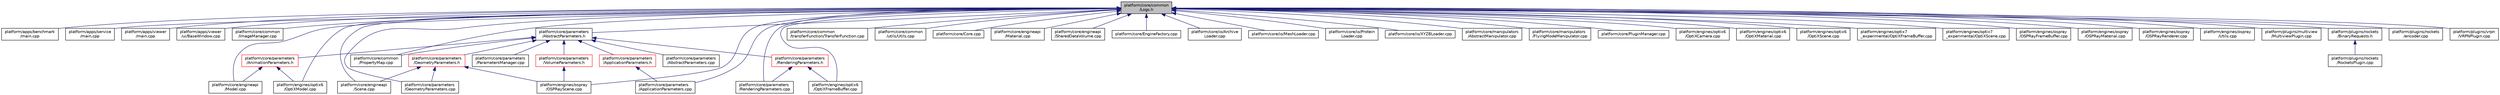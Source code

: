 digraph "platform/core/common/Logs.h"
{
 // LATEX_PDF_SIZE
  edge [fontname="Helvetica",fontsize="10",labelfontname="Helvetica",labelfontsize="10"];
  node [fontname="Helvetica",fontsize="10",shape=record];
  Node1 [label="platform/core/common\l/Logs.h",height=0.2,width=0.4,color="black", fillcolor="grey75", style="filled", fontcolor="black",tooltip=" "];
  Node1 -> Node2 [dir="back",color="midnightblue",fontsize="10",style="solid",fontname="Helvetica"];
  Node2 [label="platform/apps/benchmark\l/main.cpp",height=0.2,width=0.4,color="black", fillcolor="white", style="filled",URL="$d6/d12/benchmark_2main_8cpp.html",tooltip=" "];
  Node1 -> Node3 [dir="back",color="midnightblue",fontsize="10",style="solid",fontname="Helvetica"];
  Node3 [label="platform/apps/service\l/main.cpp",height=0.2,width=0.4,color="black", fillcolor="white", style="filled",URL="$d9/d1c/service_2main_8cpp.html",tooltip=" "];
  Node1 -> Node4 [dir="back",color="midnightblue",fontsize="10",style="solid",fontname="Helvetica"];
  Node4 [label="platform/apps/viewer\l/main.cpp",height=0.2,width=0.4,color="black", fillcolor="white", style="filled",URL="$d8/dc7/viewer_2main_8cpp.html",tooltip=" "];
  Node1 -> Node5 [dir="back",color="midnightblue",fontsize="10",style="solid",fontname="Helvetica"];
  Node5 [label="platform/apps/viewer\l/ui/BaseWindow.cpp",height=0.2,width=0.4,color="black", fillcolor="white", style="filled",URL="$de/d43/BaseWindow_8cpp.html",tooltip=" "];
  Node1 -> Node6 [dir="back",color="midnightblue",fontsize="10",style="solid",fontname="Helvetica"];
  Node6 [label="platform/core/common\l/ImageManager.cpp",height=0.2,width=0.4,color="black", fillcolor="white", style="filled",URL="$de/dbd/ImageManager_8cpp.html",tooltip=" "];
  Node1 -> Node7 [dir="back",color="midnightblue",fontsize="10",style="solid",fontname="Helvetica"];
  Node7 [label="platform/core/common\l/PropertyMap.cpp",height=0.2,width=0.4,color="black", fillcolor="white", style="filled",URL="$d0/d72/PropertyMap_8cpp.html",tooltip=" "];
  Node1 -> Node8 [dir="back",color="midnightblue",fontsize="10",style="solid",fontname="Helvetica"];
  Node8 [label="platform/core/common\l/transferFunction/TransferFunction.cpp",height=0.2,width=0.4,color="black", fillcolor="white", style="filled",URL="$d3/d24/TransferFunction_8cpp.html",tooltip=" "];
  Node1 -> Node9 [dir="back",color="midnightblue",fontsize="10",style="solid",fontname="Helvetica"];
  Node9 [label="platform/core/common\l/utils/Utils.cpp",height=0.2,width=0.4,color="black", fillcolor="white", style="filled",URL="$d6/d98/platform_2core_2common_2utils_2Utils_8cpp.html",tooltip=" "];
  Node1 -> Node10 [dir="back",color="midnightblue",fontsize="10",style="solid",fontname="Helvetica"];
  Node10 [label="platform/core/Core.cpp",height=0.2,width=0.4,color="black", fillcolor="white", style="filled",URL="$d6/d27/Core_8cpp.html",tooltip=" "];
  Node1 -> Node11 [dir="back",color="midnightblue",fontsize="10",style="solid",fontname="Helvetica"];
  Node11 [label="platform/core/engineapi\l/Material.cpp",height=0.2,width=0.4,color="black", fillcolor="white", style="filled",URL="$d4/d0f/Material_8cpp.html",tooltip=" "];
  Node1 -> Node12 [dir="back",color="midnightblue",fontsize="10",style="solid",fontname="Helvetica"];
  Node12 [label="platform/core/engineapi\l/Model.cpp",height=0.2,width=0.4,color="black", fillcolor="white", style="filled",URL="$dd/d2e/Model_8cpp.html",tooltip=" "];
  Node1 -> Node13 [dir="back",color="midnightblue",fontsize="10",style="solid",fontname="Helvetica"];
  Node13 [label="platform/core/engineapi\l/Scene.cpp",height=0.2,width=0.4,color="black", fillcolor="white", style="filled",URL="$de/d15/Scene_8cpp.html",tooltip=" "];
  Node1 -> Node14 [dir="back",color="midnightblue",fontsize="10",style="solid",fontname="Helvetica"];
  Node14 [label="platform/core/engineapi\l/SharedDataVolume.cpp",height=0.2,width=0.4,color="black", fillcolor="white", style="filled",URL="$d1/d3c/SharedDataVolume_8cpp.html",tooltip=" "];
  Node1 -> Node15 [dir="back",color="midnightblue",fontsize="10",style="solid",fontname="Helvetica"];
  Node15 [label="platform/core/EngineFactory.cpp",height=0.2,width=0.4,color="black", fillcolor="white", style="filled",URL="$d2/dd6/EngineFactory_8cpp.html",tooltip=" "];
  Node1 -> Node16 [dir="back",color="midnightblue",fontsize="10",style="solid",fontname="Helvetica"];
  Node16 [label="platform/core/io/Archive\lLoader.cpp",height=0.2,width=0.4,color="black", fillcolor="white", style="filled",URL="$d6/da5/ArchiveLoader_8cpp.html",tooltip=" "];
  Node1 -> Node17 [dir="back",color="midnightblue",fontsize="10",style="solid",fontname="Helvetica"];
  Node17 [label="platform/core/io/MeshLoader.cpp",height=0.2,width=0.4,color="black", fillcolor="white", style="filled",URL="$d2/d87/MeshLoader_8cpp.html",tooltip=" "];
  Node1 -> Node18 [dir="back",color="midnightblue",fontsize="10",style="solid",fontname="Helvetica"];
  Node18 [label="platform/core/io/Protein\lLoader.cpp",height=0.2,width=0.4,color="black", fillcolor="white", style="filled",URL="$db/d01/ProteinLoader_8cpp.html",tooltip=" "];
  Node1 -> Node19 [dir="back",color="midnightblue",fontsize="10",style="solid",fontname="Helvetica"];
  Node19 [label="platform/core/io/XYZBLoader.cpp",height=0.2,width=0.4,color="black", fillcolor="white", style="filled",URL="$d7/d8e/XYZBLoader_8cpp.html",tooltip=" "];
  Node1 -> Node20 [dir="back",color="midnightblue",fontsize="10",style="solid",fontname="Helvetica"];
  Node20 [label="platform/core/manipulators\l/AbstractManipulator.cpp",height=0.2,width=0.4,color="black", fillcolor="white", style="filled",URL="$d2/d5a/AbstractManipulator_8cpp.html",tooltip=" "];
  Node1 -> Node21 [dir="back",color="midnightblue",fontsize="10",style="solid",fontname="Helvetica"];
  Node21 [label="platform/core/manipulators\l/FlyingModeManipulator.cpp",height=0.2,width=0.4,color="black", fillcolor="white", style="filled",URL="$d8/d27/FlyingModeManipulator_8cpp.html",tooltip=" "];
  Node1 -> Node22 [dir="back",color="midnightblue",fontsize="10",style="solid",fontname="Helvetica"];
  Node22 [label="platform/core/parameters\l/AbstractParameters.h",height=0.2,width=0.4,color="black", fillcolor="white", style="filled",URL="$d6/d75/AbstractParameters_8h.html",tooltip=" "];
  Node22 -> Node7 [dir="back",color="midnightblue",fontsize="10",style="solid",fontname="Helvetica"];
  Node22 -> Node23 [dir="back",color="midnightblue",fontsize="10",style="solid",fontname="Helvetica"];
  Node23 [label="platform/core/parameters\l/AbstractParameters.cpp",height=0.2,width=0.4,color="black", fillcolor="white", style="filled",URL="$d8/da9/AbstractParameters_8cpp.html",tooltip=" "];
  Node22 -> Node24 [dir="back",color="midnightblue",fontsize="10",style="solid",fontname="Helvetica"];
  Node24 [label="platform/core/parameters\l/AnimationParameters.h",height=0.2,width=0.4,color="red", fillcolor="white", style="filled",URL="$d5/d60/AnimationParameters_8h.html",tooltip=" "];
  Node24 -> Node12 [dir="back",color="midnightblue",fontsize="10",style="solid",fontname="Helvetica"];
  Node24 -> Node61 [dir="back",color="midnightblue",fontsize="10",style="solid",fontname="Helvetica"];
  Node61 [label="platform/engines/optix6\l/OptiXModel.cpp",height=0.2,width=0.4,color="black", fillcolor="white", style="filled",URL="$d7/de6/optix6_2OptiXModel_8cpp.html",tooltip=" "];
  Node22 -> Node66 [dir="back",color="midnightblue",fontsize="10",style="solid",fontname="Helvetica"];
  Node66 [label="platform/core/parameters\l/ApplicationParameters.h",height=0.2,width=0.4,color="red", fillcolor="white", style="filled",URL="$d6/d4c/ApplicationParameters_8h.html",tooltip=" "];
  Node66 -> Node45 [dir="back",color="midnightblue",fontsize="10",style="solid",fontname="Helvetica"];
  Node45 [label="platform/core/parameters\l/ApplicationParameters.cpp",height=0.2,width=0.4,color="black", fillcolor="white", style="filled",URL="$d7/d87/ApplicationParameters_8cpp.html",tooltip=" "];
  Node22 -> Node68 [dir="back",color="midnightblue",fontsize="10",style="solid",fontname="Helvetica"];
  Node68 [label="platform/core/parameters\l/GeometryParameters.h",height=0.2,width=0.4,color="red", fillcolor="white", style="filled",URL="$db/db5/GeometryParameters_8h.html",tooltip=" "];
  Node68 -> Node13 [dir="back",color="midnightblue",fontsize="10",style="solid",fontname="Helvetica"];
  Node68 -> Node71 [dir="back",color="midnightblue",fontsize="10",style="solid",fontname="Helvetica"];
  Node71 [label="platform/core/parameters\l/GeometryParameters.cpp",height=0.2,width=0.4,color="black", fillcolor="white", style="filled",URL="$d6/dd3/GeometryParameters_8cpp.html",tooltip=" "];
  Node68 -> Node72 [dir="back",color="midnightblue",fontsize="10",style="solid",fontname="Helvetica"];
  Node72 [label="platform/engines/ospray\l/OSPRayScene.cpp",height=0.2,width=0.4,color="black", fillcolor="white", style="filled",URL="$d5/dde/OSPRayScene_8cpp.html",tooltip=" "];
  Node22 -> Node46 [dir="back",color="midnightblue",fontsize="10",style="solid",fontname="Helvetica"];
  Node46 [label="platform/core/parameters\l/ParametersManager.cpp",height=0.2,width=0.4,color="black", fillcolor="white", style="filled",URL="$d9/d3e/ParametersManager_8cpp.html",tooltip=" "];
  Node22 -> Node86 [dir="back",color="midnightblue",fontsize="10",style="solid",fontname="Helvetica"];
  Node86 [label="platform/core/parameters\l/RenderingParameters.h",height=0.2,width=0.4,color="red", fillcolor="white", style="filled",URL="$d3/d48/RenderingParameters_8h.html",tooltip=" "];
  Node86 -> Node87 [dir="back",color="midnightblue",fontsize="10",style="solid",fontname="Helvetica"];
  Node87 [label="platform/core/parameters\l/RenderingParameters.cpp",height=0.2,width=0.4,color="black", fillcolor="white", style="filled",URL="$d3/db9/RenderingParameters_8cpp.html",tooltip=" "];
  Node86 -> Node88 [dir="back",color="midnightblue",fontsize="10",style="solid",fontname="Helvetica"];
  Node88 [label="platform/engines/optix6\l/OptiXFrameBuffer.cpp",height=0.2,width=0.4,color="black", fillcolor="white", style="filled",URL="$db/def/optix6_2OptiXFrameBuffer_8cpp.html",tooltip=" "];
  Node22 -> Node89 [dir="back",color="midnightblue",fontsize="10",style="solid",fontname="Helvetica"];
  Node89 [label="platform/core/parameters\l/VolumeParameters.h",height=0.2,width=0.4,color="red", fillcolor="white", style="filled",URL="$de/d1b/VolumeParameters_8h.html",tooltip=" "];
  Node89 -> Node72 [dir="back",color="midnightblue",fontsize="10",style="solid",fontname="Helvetica"];
  Node1 -> Node45 [dir="back",color="midnightblue",fontsize="10",style="solid",fontname="Helvetica"];
  Node1 -> Node71 [dir="back",color="midnightblue",fontsize="10",style="solid",fontname="Helvetica"];
  Node1 -> Node87 [dir="back",color="midnightblue",fontsize="10",style="solid",fontname="Helvetica"];
  Node1 -> Node47 [dir="back",color="midnightblue",fontsize="10",style="solid",fontname="Helvetica"];
  Node47 [label="platform/core/PluginManager.cpp",height=0.2,width=0.4,color="black", fillcolor="white", style="filled",URL="$da/dc5/PluginManager_8cpp.html",tooltip=" "];
  Node1 -> Node93 [dir="back",color="midnightblue",fontsize="10",style="solid",fontname="Helvetica"];
  Node93 [label="platform/engines/optix6\l/OptiXCamera.cpp",height=0.2,width=0.4,color="black", fillcolor="white", style="filled",URL="$da/db8/optix6_2OptiXCamera_8cpp.html",tooltip=" "];
  Node1 -> Node88 [dir="back",color="midnightblue",fontsize="10",style="solid",fontname="Helvetica"];
  Node1 -> Node94 [dir="back",color="midnightblue",fontsize="10",style="solid",fontname="Helvetica"];
  Node94 [label="platform/engines/optix6\l/OptiXMaterial.cpp",height=0.2,width=0.4,color="black", fillcolor="white", style="filled",URL="$da/df7/optix6_2OptiXMaterial_8cpp.html",tooltip=" "];
  Node1 -> Node61 [dir="back",color="midnightblue",fontsize="10",style="solid",fontname="Helvetica"];
  Node1 -> Node48 [dir="back",color="midnightblue",fontsize="10",style="solid",fontname="Helvetica"];
  Node48 [label="platform/engines/optix6\l/OptiXScene.cpp",height=0.2,width=0.4,color="black", fillcolor="white", style="filled",URL="$d9/d63/optix6_2OptiXScene_8cpp.html",tooltip=" "];
  Node1 -> Node95 [dir="back",color="midnightblue",fontsize="10",style="solid",fontname="Helvetica"];
  Node95 [label="platform/engines/optix7\l_experimental/OptiXFrameBuffer.cpp",height=0.2,width=0.4,color="black", fillcolor="white", style="filled",URL="$d7/de4/optix7__experimental_2OptiXFrameBuffer_8cpp.html",tooltip=" "];
  Node1 -> Node49 [dir="back",color="midnightblue",fontsize="10",style="solid",fontname="Helvetica"];
  Node49 [label="platform/engines/optix7\l_experimental/OptiXScene.cpp",height=0.2,width=0.4,color="black", fillcolor="white", style="filled",URL="$dd/d20/optix7__experimental_2OptiXScene_8cpp.html",tooltip=" "];
  Node1 -> Node96 [dir="back",color="midnightblue",fontsize="10",style="solid",fontname="Helvetica"];
  Node96 [label="platform/engines/ospray\l/OSPRayFrameBuffer.cpp",height=0.2,width=0.4,color="black", fillcolor="white", style="filled",URL="$dc/daf/OSPRayFrameBuffer_8cpp.html",tooltip=" "];
  Node1 -> Node97 [dir="back",color="midnightblue",fontsize="10",style="solid",fontname="Helvetica"];
  Node97 [label="platform/engines/ospray\l/OSPRayMaterial.cpp",height=0.2,width=0.4,color="black", fillcolor="white", style="filled",URL="$d6/d9d/OSPRayMaterial_8cpp.html",tooltip=" "];
  Node1 -> Node36 [dir="back",color="midnightblue",fontsize="10",style="solid",fontname="Helvetica"];
  Node36 [label="platform/engines/ospray\l/OSPRayRenderer.cpp",height=0.2,width=0.4,color="black", fillcolor="white", style="filled",URL="$d4/dec/OSPRayRenderer_8cpp.html",tooltip=" "];
  Node1 -> Node72 [dir="back",color="midnightblue",fontsize="10",style="solid",fontname="Helvetica"];
  Node1 -> Node98 [dir="back",color="midnightblue",fontsize="10",style="solid",fontname="Helvetica"];
  Node98 [label="platform/engines/ospray\l/Utils.cpp",height=0.2,width=0.4,color="black", fillcolor="white", style="filled",URL="$dc/d1b/platform_2engines_2ospray_2Utils_8cpp.html",tooltip=" "];
  Node1 -> Node51 [dir="back",color="midnightblue",fontsize="10",style="solid",fontname="Helvetica"];
  Node51 [label="platform/plugins/multiview\l/MultiviewPlugin.cpp",height=0.2,width=0.4,color="black", fillcolor="white", style="filled",URL="$d3/d8d/MultiviewPlugin_8cpp.html",tooltip=" "];
  Node1 -> Node99 [dir="back",color="midnightblue",fontsize="10",style="solid",fontname="Helvetica"];
  Node99 [label="platform/plugins/rockets\l/BinaryRequests.h",height=0.2,width=0.4,color="black", fillcolor="white", style="filled",URL="$d1/d8e/BinaryRequests_8h.html",tooltip=" "];
  Node99 -> Node39 [dir="back",color="midnightblue",fontsize="10",style="solid",fontname="Helvetica"];
  Node39 [label="platform/plugins/rockets\l/RocketsPlugin.cpp",height=0.2,width=0.4,color="black", fillcolor="white", style="filled",URL="$d8/dc1/RocketsPlugin_8cpp.html",tooltip=" "];
  Node1 -> Node100 [dir="back",color="midnightblue",fontsize="10",style="solid",fontname="Helvetica"];
  Node100 [label="platform/plugins/rockets\l/encoder.cpp",height=0.2,width=0.4,color="black", fillcolor="white", style="filled",URL="$db/dbc/encoder_8cpp.html",tooltip=" "];
  Node1 -> Node101 [dir="back",color="midnightblue",fontsize="10",style="solid",fontname="Helvetica"];
  Node101 [label="platform/plugins/vrpn\l/VRPNPlugin.cpp",height=0.2,width=0.4,color="black", fillcolor="white", style="filled",URL="$d9/d77/VRPNPlugin_8cpp.html",tooltip=" "];
}
